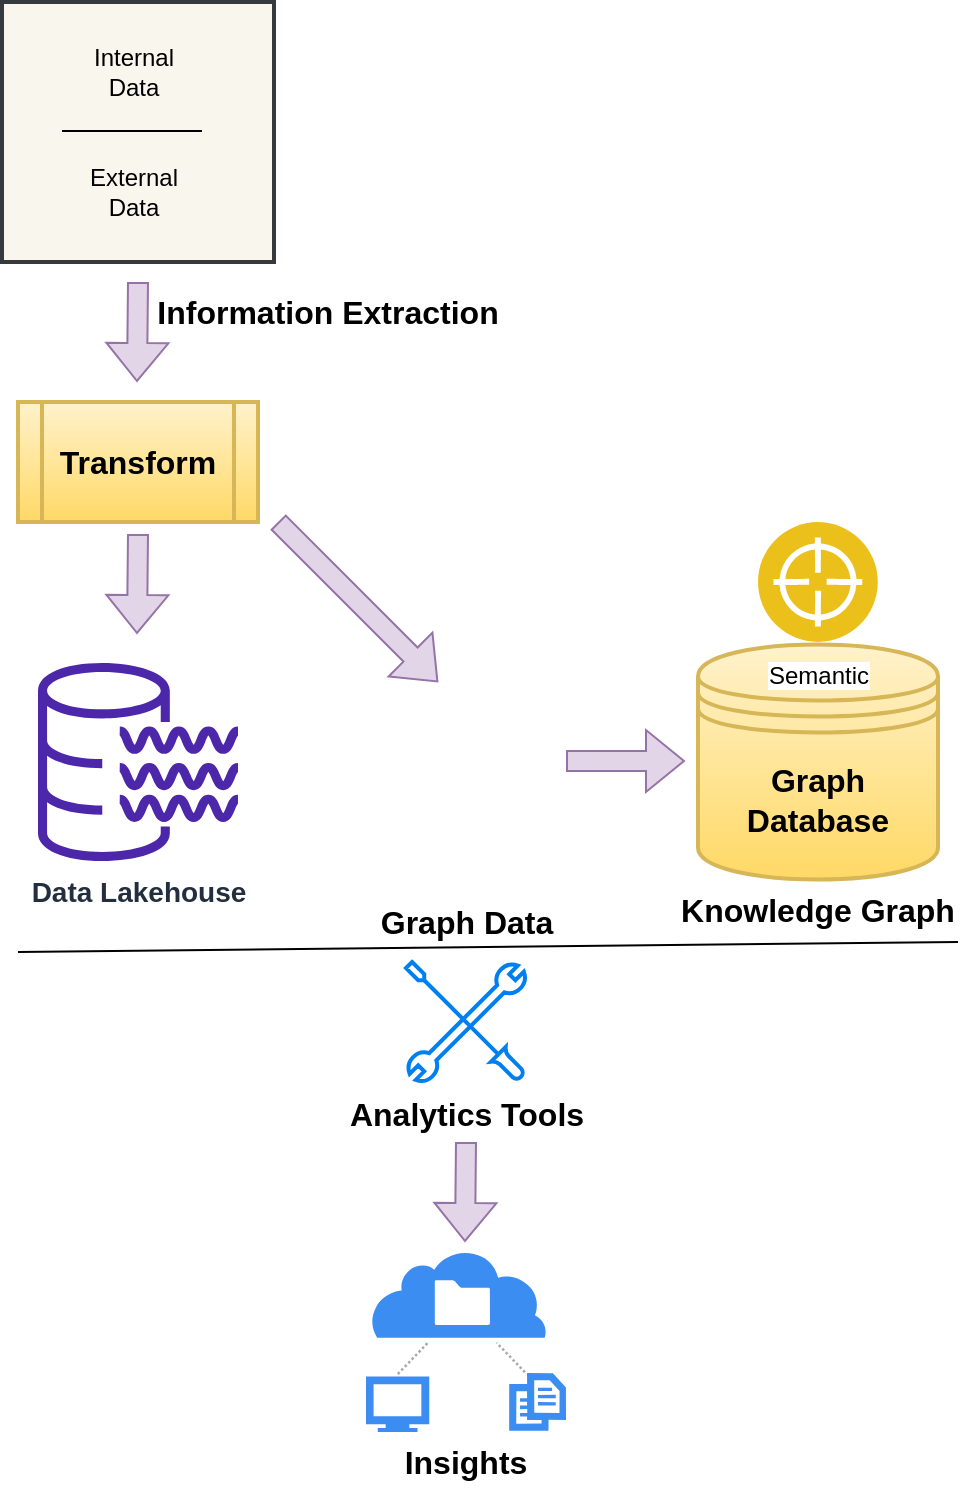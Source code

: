 <mxfile version="20.6.0" type="device"><diagram id="1di2KhWdY-Xo9i-ZdzH0" name="Halaman-1"><mxGraphModel dx="856" dy="413" grid="1" gridSize="10" guides="1" tooltips="1" connect="1" arrows="1" fold="1" page="1" pageScale="1" pageWidth="827" pageHeight="1169" math="0" shadow="0"><root><mxCell id="0"/><mxCell id="1" parent="0"/><mxCell id="8z_x_D05TZ6Qiwsb-QBs-7" value="&lt;font style=&quot;font-size: 16px;&quot;&gt;&lt;b&gt;Transform&lt;/b&gt;&lt;/font&gt;" style="shape=process;whiteSpace=wrap;html=1;backgroundOutline=1;strokeWidth=2;fillColor=#fff2cc;gradientColor=#ffd966;strokeColor=#d6b656;" vertex="1" parent="1"><mxGeometry x="50" y="310" width="120" height="60" as="geometry"/></mxCell><mxCell id="8z_x_D05TZ6Qiwsb-QBs-9" value="&lt;b&gt;&lt;font style=&quot;font-size: 16px;&quot;&gt;Graph Data&lt;/font&gt;&lt;/b&gt;" style="shape=image;html=1;verticalAlign=top;verticalLabelPosition=bottom;labelBackgroundColor=#ffffff;imageAspect=0;aspect=fixed;image=https://cdn4.iconfinder.com/data/icons/evil-icons-user-interface/64/share-128.png;fontSize=14;" vertex="1" parent="1"><mxGeometry x="210" y="426" width="128" height="128" as="geometry"/></mxCell><mxCell id="8z_x_D05TZ6Qiwsb-QBs-11" value="&lt;font style=&quot;font-size: 16px;&quot;&gt;&lt;b&gt;Graph Database&lt;/b&gt;&lt;/font&gt;" style="shape=datastore;whiteSpace=wrap;html=1;fontSize=14;strokeWidth=2;fillColor=#fff2cc;strokeColor=#d6b656;gradientColor=#ffd966;" vertex="1" parent="1"><mxGeometry x="390" y="431.25" width="120" height="117.5" as="geometry"/></mxCell><mxCell id="8z_x_D05TZ6Qiwsb-QBs-12" value="&lt;b&gt;&lt;font style=&quot;font-size: 14px;&quot;&gt;Data Lakehouse&lt;/font&gt;&lt;/b&gt;" style="sketch=0;outlineConnect=0;fontColor=#232F3E;gradientColor=none;fillColor=#4D27AA;strokeColor=none;dashed=0;verticalLabelPosition=bottom;verticalAlign=top;align=center;html=1;fontSize=12;fontStyle=0;aspect=fixed;pointerEvents=1;shape=mxgraph.aws4.data_lake_resource_icon;" vertex="1" parent="1"><mxGeometry x="60" y="440" width="100" height="100" as="geometry"/></mxCell><mxCell id="8z_x_D05TZ6Qiwsb-QBs-14" value="&lt;b&gt;&lt;font style=&quot;font-size: 16px;&quot;&gt;Analytics Tools&lt;/font&gt;&lt;/b&gt;" style="html=1;verticalLabelPosition=bottom;align=center;labelBackgroundColor=#ffffff;verticalAlign=top;strokeWidth=2;strokeColor=#0080F0;shadow=0;dashed=0;shape=mxgraph.ios7.icons.tools;pointerEvents=1;fontSize=14;fontColor=#000000;" vertex="1" parent="1"><mxGeometry x="244" y="590" width="60" height="60" as="geometry"/></mxCell><mxCell id="8z_x_D05TZ6Qiwsb-QBs-16" value="" style="group" vertex="1" connectable="0" parent="1"><mxGeometry x="224" y="734" width="100" height="121" as="geometry"/></mxCell><mxCell id="8z_x_D05TZ6Qiwsb-QBs-13" value="" style="sketch=0;html=1;aspect=fixed;strokeColor=none;shadow=0;align=center;verticalAlign=top;fillColor=#3B8DF1;shape=mxgraph.gcp2.cloud_connected_insight;fontSize=14;fontColor=#000000;" vertex="1" parent="8z_x_D05TZ6Qiwsb-QBs-16"><mxGeometry width="100" height="91" as="geometry"/></mxCell><mxCell id="8z_x_D05TZ6Qiwsb-QBs-15" value="Insights" style="text;html=1;strokeColor=none;fillColor=none;align=center;verticalAlign=middle;whiteSpace=wrap;rounded=0;fontSize=16;fontColor=#000000;fontStyle=1" vertex="1" parent="8z_x_D05TZ6Qiwsb-QBs-16"><mxGeometry x="15" y="91" width="70" height="30" as="geometry"/></mxCell><mxCell id="8z_x_D05TZ6Qiwsb-QBs-10" value="&lt;font color=&quot;#000000&quot;&gt;Semantic&lt;/font&gt;" style="aspect=fixed;perimeter=ellipsePerimeter;html=1;align=center;shadow=0;dashed=0;fontColor=#4277BB;labelBackgroundColor=#ffffff;fontSize=12;spacingTop=3;image;image=img/lib/ibm/applications/ontology.svg;" vertex="1" parent="1"><mxGeometry x="420" y="370" width="60" height="60" as="geometry"/></mxCell><mxCell id="8z_x_D05TZ6Qiwsb-QBs-17" value="" style="endArrow=none;html=1;rounded=0;fontSize=16;fontColor=#000000;" edge="1" parent="1"><mxGeometry width="50" height="50" relative="1" as="geometry"><mxPoint x="50" y="585" as="sourcePoint"/><mxPoint x="520" y="580" as="targetPoint"/></mxGeometry></mxCell><mxCell id="8z_x_D05TZ6Qiwsb-QBs-18" value="" style="shape=flexArrow;endArrow=classic;html=1;rounded=0;fontSize=16;fontColor=#000000;fillColor=#e1d5e7;strokeColor=#9673a6;" edge="1" parent="1"><mxGeometry width="50" height="50" relative="1" as="geometry"><mxPoint x="110" y="250" as="sourcePoint"/><mxPoint x="109.5" y="300" as="targetPoint"/></mxGeometry></mxCell><mxCell id="8z_x_D05TZ6Qiwsb-QBs-19" value="" style="shape=flexArrow;endArrow=classic;html=1;rounded=0;fontSize=16;fontColor=#000000;fillColor=#e1d5e7;strokeColor=#9673a6;" edge="1" parent="1"><mxGeometry width="50" height="50" relative="1" as="geometry"><mxPoint x="110" y="376" as="sourcePoint"/><mxPoint x="109.5" y="426" as="targetPoint"/></mxGeometry></mxCell><mxCell id="8z_x_D05TZ6Qiwsb-QBs-20" value="" style="shape=flexArrow;endArrow=classic;html=1;rounded=0;fontSize=16;fontColor=#000000;fillColor=#e1d5e7;strokeColor=#9673a6;entryX=0.391;entryY=0.188;entryDx=0;entryDy=0;entryPerimeter=0;" edge="1" parent="1" target="8z_x_D05TZ6Qiwsb-QBs-9"><mxGeometry width="50" height="50" relative="1" as="geometry"><mxPoint x="180" y="370" as="sourcePoint"/><mxPoint x="244" y="430" as="targetPoint"/></mxGeometry></mxCell><mxCell id="8z_x_D05TZ6Qiwsb-QBs-21" value="" style="shape=flexArrow;endArrow=classic;html=1;rounded=0;fontSize=16;fontColor=#000000;fillColor=#e1d5e7;strokeColor=#9673a6;" edge="1" parent="1"><mxGeometry width="50" height="50" relative="1" as="geometry"><mxPoint x="324" y="489.5" as="sourcePoint"/><mxPoint x="383.5" y="489.5" as="targetPoint"/></mxGeometry></mxCell><mxCell id="8z_x_D05TZ6Qiwsb-QBs-22" value="" style="shape=flexArrow;endArrow=classic;html=1;rounded=0;fontSize=16;fontColor=#000000;fillColor=#e1d5e7;strokeColor=#9673a6;" edge="1" parent="1"><mxGeometry width="50" height="50" relative="1" as="geometry"><mxPoint x="274" y="680" as="sourcePoint"/><mxPoint x="273.5" y="730" as="targetPoint"/></mxGeometry></mxCell><mxCell id="8z_x_D05TZ6Qiwsb-QBs-24" value="" style="group;fillColor=#d5e8d4;gradientColor=#97d077;strokeColor=#82b366;" vertex="1" connectable="0" parent="1"><mxGeometry x="42" y="110" width="136" height="130" as="geometry"/></mxCell><mxCell id="8z_x_D05TZ6Qiwsb-QBs-23" value="" style="rounded=0;whiteSpace=wrap;html=1;strokeColor=#36393d;strokeWidth=2;fontSize=16;fillColor=#f9f7ed;" vertex="1" parent="8z_x_D05TZ6Qiwsb-QBs-24"><mxGeometry width="136" height="130" as="geometry"/></mxCell><mxCell id="8z_x_D05TZ6Qiwsb-QBs-2" value="Internal Data" style="text;html=1;strokeColor=none;fillColor=none;align=center;verticalAlign=middle;whiteSpace=wrap;rounded=0;" vertex="1" parent="8z_x_D05TZ6Qiwsb-QBs-24"><mxGeometry x="36" y="20" width="60" height="30" as="geometry"/></mxCell><mxCell id="8z_x_D05TZ6Qiwsb-QBs-6" value="" style="endArrow=none;html=1;rounded=0;" edge="1" parent="8z_x_D05TZ6Qiwsb-QBs-24"><mxGeometry width="50" height="50" relative="1" as="geometry"><mxPoint x="30" y="64.5" as="sourcePoint"/><mxPoint x="100" y="64.5" as="targetPoint"/></mxGeometry></mxCell><mxCell id="8z_x_D05TZ6Qiwsb-QBs-3" value="External Data" style="text;html=1;strokeColor=none;fillColor=none;align=center;verticalAlign=middle;whiteSpace=wrap;rounded=0;" vertex="1" parent="8z_x_D05TZ6Qiwsb-QBs-24"><mxGeometry x="36" y="80" width="60" height="30" as="geometry"/></mxCell><mxCell id="8z_x_D05TZ6Qiwsb-QBs-26" value="Knowledge Graph" style="text;html=1;strokeColor=none;fillColor=none;align=center;verticalAlign=middle;whiteSpace=wrap;rounded=0;strokeWidth=2;fontSize=16;fontColor=#000000;fontStyle=1" vertex="1" parent="1"><mxGeometry x="375" y="548.75" width="150" height="30" as="geometry"/></mxCell><mxCell id="8z_x_D05TZ6Qiwsb-QBs-27" value="Information Extraction" style="text;html=1;strokeColor=none;fillColor=none;align=center;verticalAlign=middle;whiteSpace=wrap;rounded=0;strokeWidth=2;fontSize=16;fontColor=#000000;fontStyle=1" vertex="1" parent="1"><mxGeometry x="100" y="250" width="210" height="30" as="geometry"/></mxCell></root></mxGraphModel></diagram></mxfile>